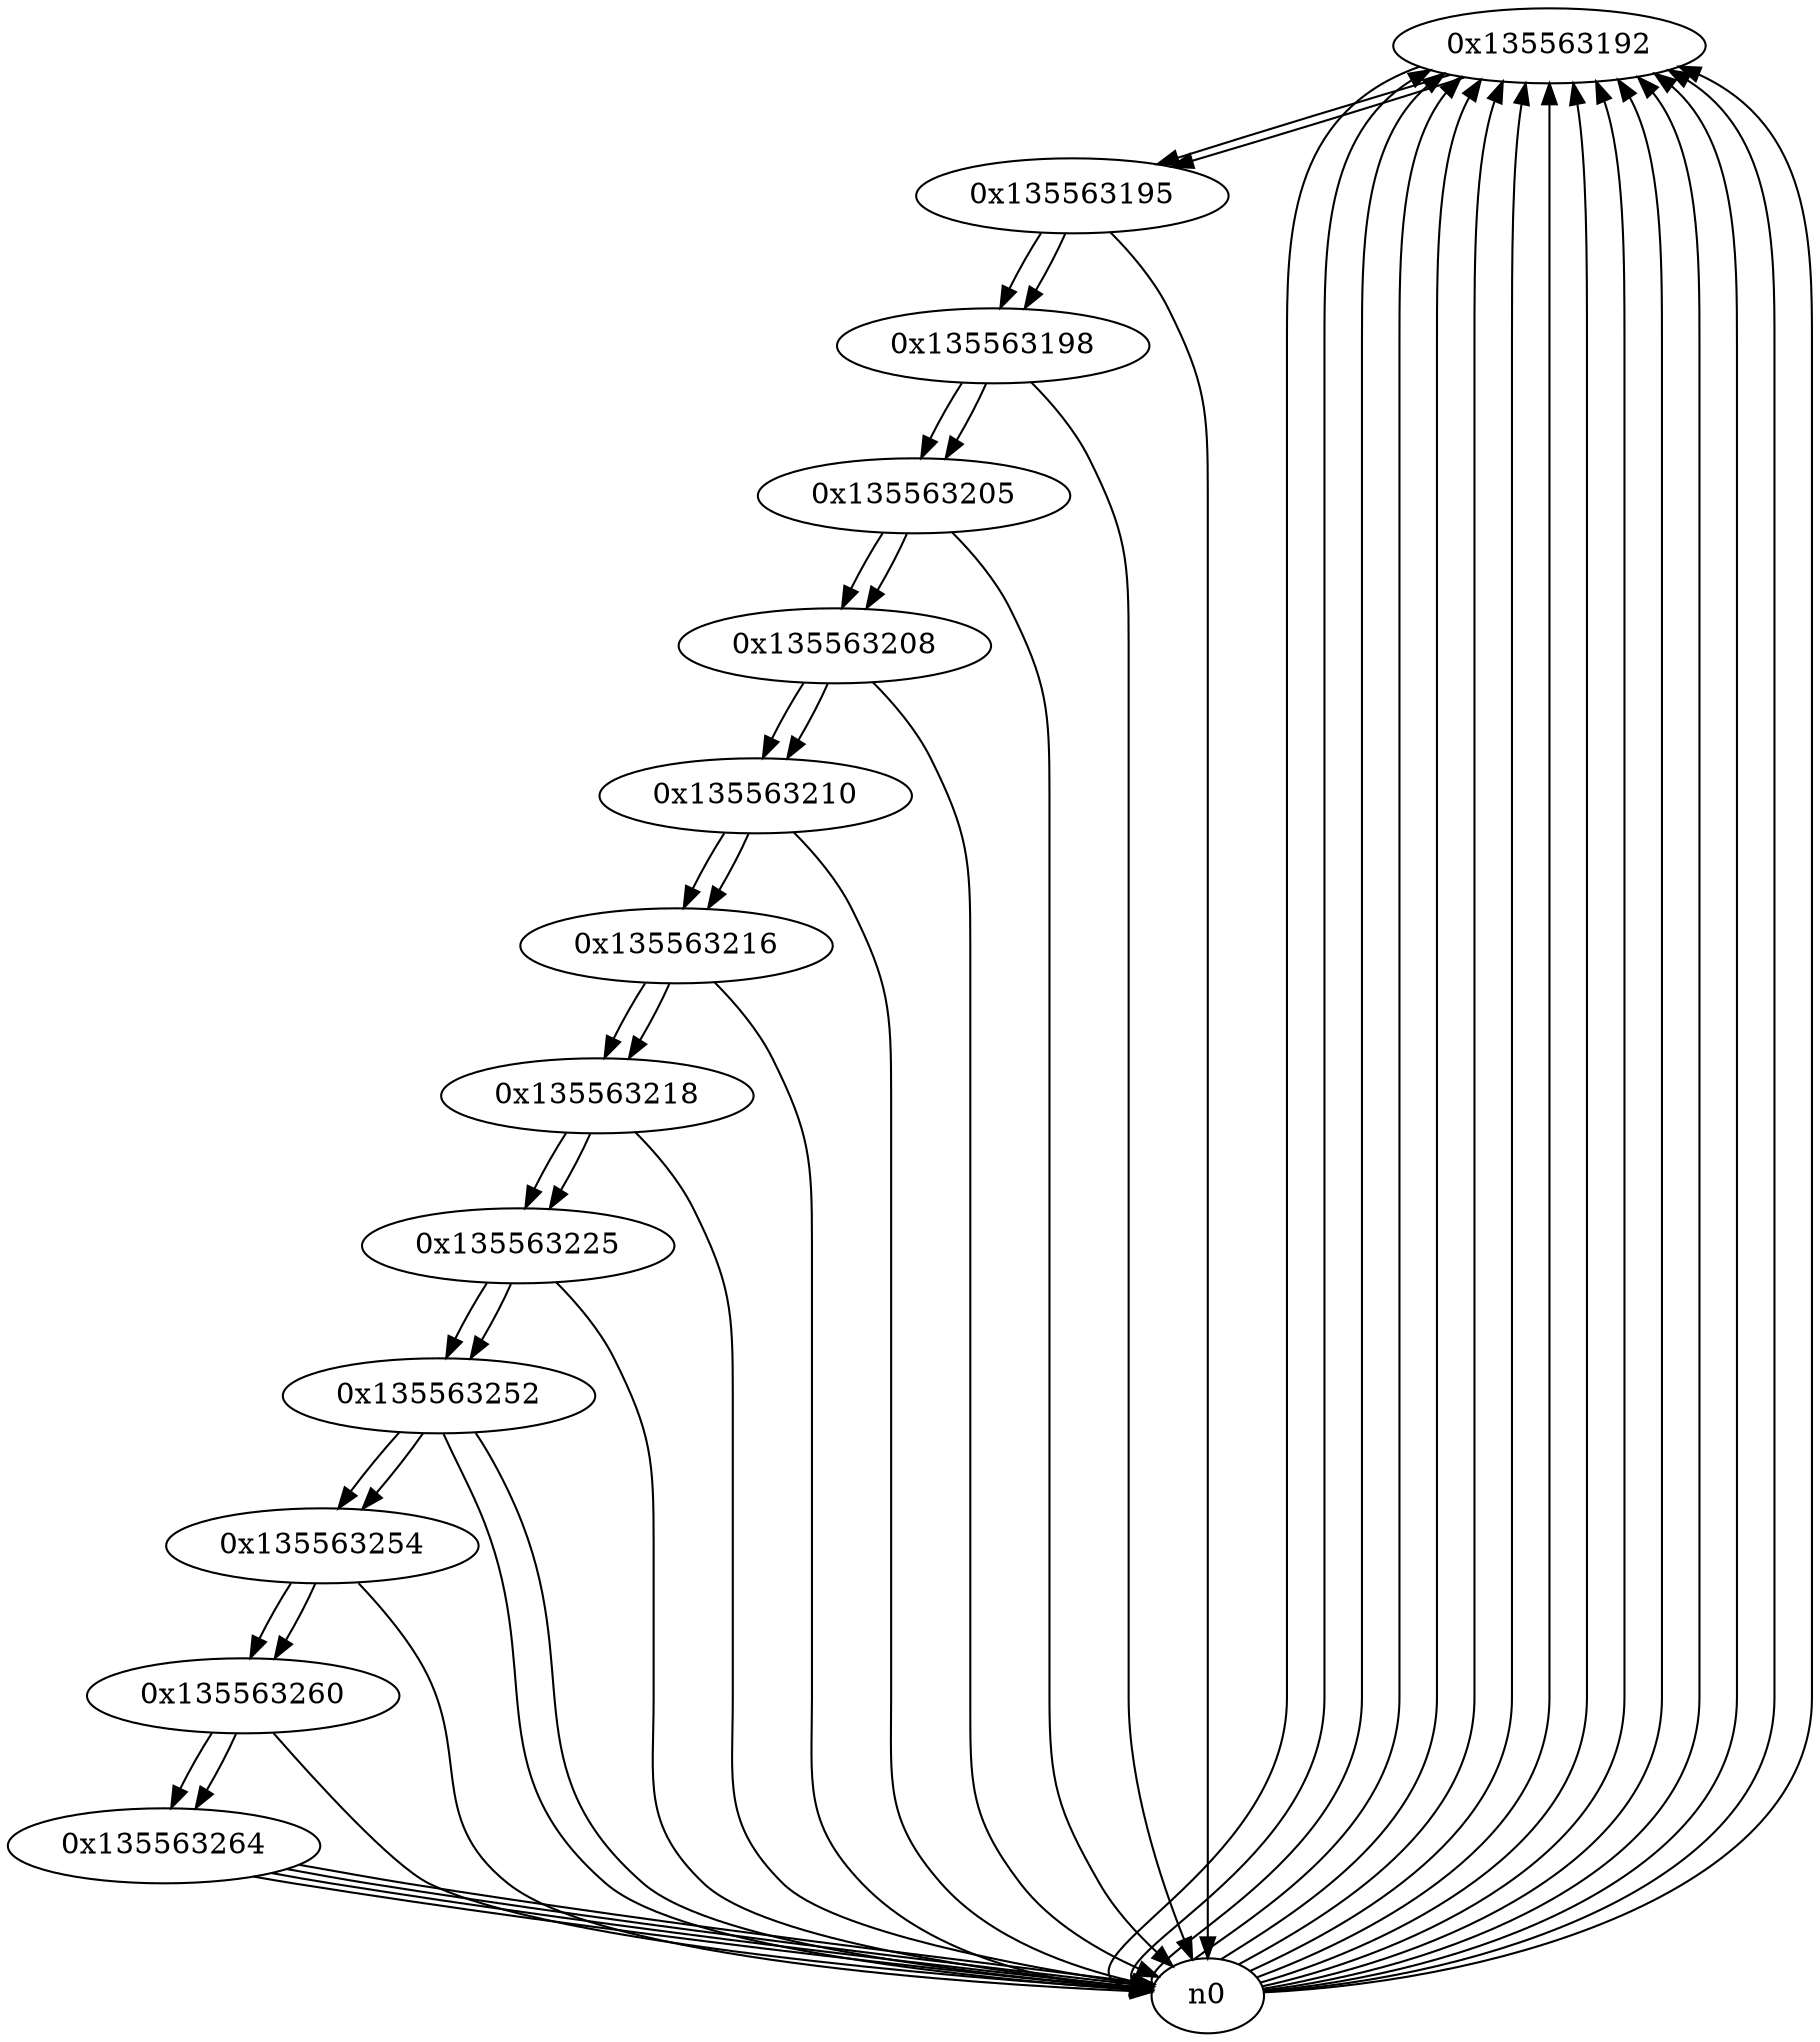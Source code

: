 digraph G{
/* nodes */
  n1 [label="0x135563192"]
  n2 [label="0x135563195"]
  n3 [label="0x135563198"]
  n4 [label="0x135563205"]
  n5 [label="0x135563208"]
  n6 [label="0x135563210"]
  n7 [label="0x135563216"]
  n8 [label="0x135563218"]
  n9 [label="0x135563225"]
  n10 [label="0x135563252"]
  n11 [label="0x135563254"]
  n12 [label="0x135563260"]
  n13 [label="0x135563264"]
/* edges */
n1 -> n2;
n1 -> n0;
n0 -> n1;
n0 -> n1;
n0 -> n1;
n0 -> n1;
n0 -> n1;
n0 -> n1;
n0 -> n1;
n0 -> n1;
n0 -> n1;
n0 -> n1;
n0 -> n1;
n0 -> n1;
n0 -> n1;
n0 -> n1;
n2 -> n3;
n2 -> n0;
n1 -> n2;
n3 -> n4;
n3 -> n0;
n2 -> n3;
n4 -> n5;
n4 -> n0;
n3 -> n4;
n5 -> n6;
n5 -> n0;
n4 -> n5;
n6 -> n7;
n6 -> n0;
n5 -> n6;
n7 -> n8;
n7 -> n0;
n6 -> n7;
n8 -> n9;
n8 -> n0;
n7 -> n8;
n9 -> n10;
n9 -> n0;
n8 -> n9;
n10 -> n11;
n10 -> n0;
n10 -> n0;
n9 -> n10;
n11 -> n12;
n11 -> n0;
n10 -> n11;
n12 -> n13;
n12 -> n0;
n11 -> n12;
n13 -> n0;
n13 -> n0;
n13 -> n0;
n13 -> n0;
n12 -> n13;
}
